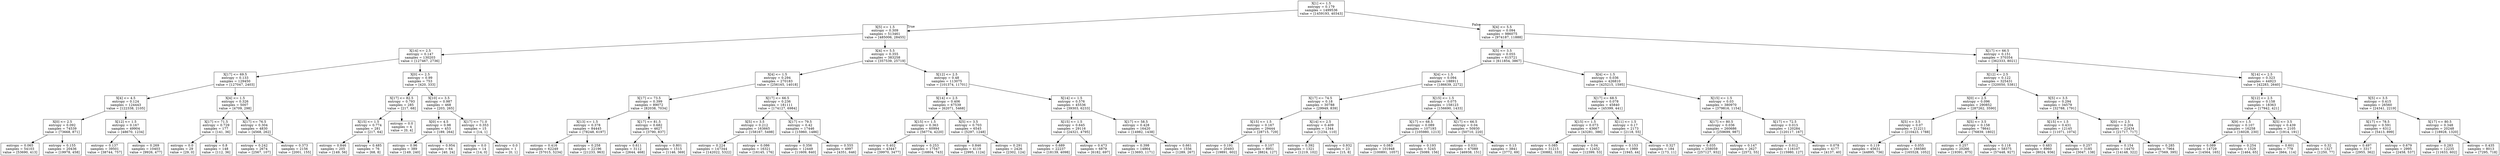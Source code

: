 digraph Tree {
node [shape=box] ;
0 [label="X[1] <= 1.5\nentropy = 0.179\nsamples = 1499536\nvalue = [1459193, 40343]"] ;
1 [label="X[5] <= 1.5\nentropy = 0.309\nsamples = 513461\nvalue = [485006, 28455]"] ;
0 -> 1 [labeldistance=2.5, labelangle=45, headlabel="True"] ;
2 [label="X[14] <= 2.5\nentropy = 0.147\nsamples = 130203\nvalue = [127467, 2736]"] ;
1 -> 2 ;
3 [label="X[17] <= 69.5\nentropy = 0.133\nsamples = 129450\nvalue = [127047, 2403]"] ;
2 -> 3 ;
4 [label="X[4] <= 4.5\nentropy = 0.124\nsamples = 124443\nvalue = [122338, 2105]"] ;
3 -> 4 ;
5 [label="X[0] <= 2.5\nentropy = 0.092\nsamples = 74539\nvalue = [73668, 871]"] ;
4 -> 5 ;
6 [label="entropy = 0.065\nsamples = 54103\nvalue = [53690, 413]"] ;
5 -> 6 ;
7 [label="entropy = 0.155\nsamples = 20436\nvalue = [19978, 458]"] ;
5 -> 7 ;
8 [label="X[12] <= 1.5\nentropy = 0.167\nsamples = 49904\nvalue = [48670, 1234]"] ;
4 -> 8 ;
9 [label="entropy = 0.137\nsamples = 39501\nvalue = [38744, 757]"] ;
8 -> 9 ;
10 [label="entropy = 0.269\nsamples = 10403\nvalue = [9926, 477]"] ;
8 -> 10 ;
11 [label="X[4] <= 1.5\nentropy = 0.326\nsamples = 5007\nvalue = [4709, 298]"] ;
3 -> 11 ;
12 [label="X[17] <= 71.5\nentropy = 0.729\nsamples = 177\nvalue = [141, 36]"] ;
11 -> 12 ;
13 [label="entropy = 0.0\nsamples = 29\nvalue = [29, 0]"] ;
12 -> 13 ;
14 [label="entropy = 0.8\nsamples = 148\nvalue = [112, 36]"] ;
12 -> 14 ;
15 [label="X[17] <= 76.5\nentropy = 0.304\nsamples = 4830\nvalue = [4568, 262]"] ;
11 -> 15 ;
16 [label="entropy = 0.242\nsamples = 2674\nvalue = [2567, 107]"] ;
15 -> 16 ;
17 [label="entropy = 0.373\nsamples = 2156\nvalue = [2001, 155]"] ;
15 -> 17 ;
18 [label="X[0] <= 2.5\nentropy = 0.99\nsamples = 753\nvalue = [420, 333]"] ;
2 -> 18 ;
19 [label="X[17] <= 82.5\nentropy = 0.793\nsamples = 285\nvalue = [217, 68]"] ;
18 -> 19 ;
20 [label="X[15] <= 1.5\nentropy = 0.774\nsamples = 281\nvalue = [217, 64]"] ;
19 -> 20 ;
21 [label="entropy = 0.846\nsamples = 205\nvalue = [149, 56]"] ;
20 -> 21 ;
22 [label="entropy = 0.485\nsamples = 76\nvalue = [68, 8]"] ;
20 -> 22 ;
23 [label="entropy = 0.0\nsamples = 4\nvalue = [0, 4]"] ;
19 -> 23 ;
24 [label="X[10] <= 3.5\nentropy = 0.987\nsamples = 468\nvalue = [203, 265]"] ;
18 -> 24 ;
25 [label="X[0] <= 4.5\nentropy = 0.98\nsamples = 453\nvalue = [189, 264]"] ;
24 -> 25 ;
26 [label="entropy = 0.96\nsamples = 389\nvalue = [149, 240]"] ;
25 -> 26 ;
27 [label="entropy = 0.954\nsamples = 64\nvalue = [40, 24]"] ;
25 -> 27 ;
28 [label="X[17] <= 71.0\nentropy = 0.353\nsamples = 15\nvalue = [14, 1]"] ;
24 -> 28 ;
29 [label="entropy = 0.0\nsamples = 14\nvalue = [14, 0]"] ;
28 -> 29 ;
30 [label="entropy = 0.0\nsamples = 1\nvalue = [0, 1]"] ;
28 -> 30 ;
31 [label="X[4] <= 5.5\nentropy = 0.355\nsamples = 383258\nvalue = [357539, 25719]"] ;
1 -> 31 ;
32 [label="X[4] <= 1.5\nentropy = 0.294\nsamples = 270183\nvalue = [256165, 14018]"] ;
31 -> 32 ;
33 [label="X[17] <= 73.5\nentropy = 0.399\nsamples = 89072\nvalue = [82038, 7034]"] ;
32 -> 33 ;
34 [label="X[13] <= 1.5\nentropy = 0.378\nsamples = 84445\nvalue = [78248, 6197]"] ;
33 -> 34 ;
35 [label="entropy = 0.416\nsamples = 62249\nvalue = [57015, 5234]"] ;
34 -> 35 ;
36 [label="entropy = 0.258\nsamples = 22196\nvalue = [21233, 963]"] ;
34 -> 36 ;
37 [label="X[17] <= 81.5\nentropy = 0.682\nsamples = 4627\nvalue = [3790, 837]"] ;
33 -> 37 ;
38 [label="entropy = 0.611\nsamples = 3112\nvalue = [2644, 468]"] ;
37 -> 38 ;
39 [label="entropy = 0.801\nsamples = 1515\nvalue = [1146, 369]"] ;
37 -> 39 ;
40 [label="X[17] <= 66.5\nentropy = 0.236\nsamples = 181111\nvalue = [174127, 6984]"] ;
32 -> 40 ;
41 [label="X[5] <= 3.5\nentropy = 0.212\nsamples = 163665\nvalue = [158167, 5498]"] ;
40 -> 41 ;
42 [label="entropy = 0.224\nsamples = 147344\nvalue = [142022, 5322]"] ;
41 -> 42 ;
43 [label="entropy = 0.086\nsamples = 16321\nvalue = [16145, 176]"] ;
41 -> 43 ;
44 [label="X[17] <= 79.5\nentropy = 0.42\nsamples = 17446\nvalue = [15960, 1486]"] ;
40 -> 44 ;
45 [label="entropy = 0.356\nsamples = 12449\nvalue = [11609, 840]"] ;
44 -> 45 ;
46 [label="entropy = 0.555\nsamples = 4997\nvalue = [4351, 646]"] ;
44 -> 46 ;
47 [label="X[12] <= 2.5\nentropy = 0.48\nsamples = 113075\nvalue = [101374, 11701]"] ;
31 -> 47 ;
48 [label="X[14] <= 2.5\nentropy = 0.406\nsamples = 67539\nvalue = [62071, 5468]"] ;
47 -> 48 ;
49 [label="X[15] <= 1.5\nentropy = 0.363\nsamples = 60994\nvalue = [56774, 4220]"] ;
48 -> 49 ;
50 [label="entropy = 0.402\nsamples = 43447\nvalue = [39970, 3477]"] ;
49 -> 50 ;
51 [label="entropy = 0.253\nsamples = 17547\nvalue = [16804, 743]"] ;
49 -> 51 ;
52 [label="X[5] <= 3.5\nentropy = 0.703\nsamples = 6545\nvalue = [5297, 1248]"] ;
48 -> 52 ;
53 [label="entropy = 0.846\nsamples = 4119\nvalue = [2995, 1124]"] ;
52 -> 53 ;
54 [label="entropy = 0.291\nsamples = 2426\nvalue = [2302, 124]"] ;
52 -> 54 ;
55 [label="X[14] <= 1.5\nentropy = 0.576\nsamples = 45536\nvalue = [39303, 6233]"] ;
47 -> 55 ;
56 [label="X[15] <= 1.5\nentropy = 0.645\nsamples = 29116\nvalue = [24321, 4795]"] ;
55 -> 56 ;
57 [label="entropy = 0.689\nsamples = 22237\nvalue = [18139, 4098]"] ;
56 -> 57 ;
58 [label="entropy = 0.473\nsamples = 6879\nvalue = [6182, 697]"] ;
56 -> 58 ;
59 [label="X[17] <= 58.5\nentropy = 0.428\nsamples = 16420\nvalue = [14982, 1438]"] ;
55 -> 59 ;
60 [label="entropy = 0.398\nsamples = 14864\nvalue = [13693, 1171]"] ;
59 -> 60 ;
61 [label="entropy = 0.661\nsamples = 1556\nvalue = [1289, 267]"] ;
59 -> 61 ;
62 [label="X[4] <= 5.5\nentropy = 0.094\nsamples = 986075\nvalue = [974187, 11888]"] ;
0 -> 62 [labeldistance=2.5, labelangle=-45, headlabel="False"] ;
63 [label="X[5] <= 3.5\nentropy = 0.055\nsamples = 615721\nvalue = [611854, 3867]"] ;
62 -> 63 ;
64 [label="X[4] <= 1.5\nentropy = 0.094\nsamples = 188911\nvalue = [186639, 2272]"] ;
63 -> 64 ;
65 [label="X[17] <= 74.5\nentropy = 0.18\nsamples = 30788\nvalue = [29949, 839]"] ;
64 -> 65 ;
66 [label="X[15] <= 1.5\nentropy = 0.167\nsamples = 29444\nvalue = [28715, 729]"] ;
65 -> 66 ;
67 [label="entropy = 0.191\nsamples = 20493\nvalue = [19891, 602]"] ;
66 -> 67 ;
68 [label="entropy = 0.107\nsamples = 8951\nvalue = [8824, 127]"] ;
66 -> 68 ;
69 [label="X[14] <= 2.5\nentropy = 0.409\nsamples = 1344\nvalue = [1234, 110]"] ;
65 -> 69 ;
70 [label="entropy = 0.392\nsamples = 1321\nvalue = [1219, 102]"] ;
69 -> 70 ;
71 [label="entropy = 0.932\nsamples = 23\nvalue = [15, 8]"] ;
69 -> 71 ;
72 [label="X[15] <= 1.5\nentropy = 0.075\nsamples = 158123\nvalue = [156690, 1433]"] ;
64 -> 72 ;
73 [label="X[17] <= 68.5\nentropy = 0.089\nsamples = 107193\nvalue = [105980, 1213]"] ;
72 -> 73 ;
74 [label="entropy = 0.083\nsamples = 101948\nvalue = [100891, 1057]"] ;
73 -> 74 ;
75 [label="entropy = 0.193\nsamples = 5245\nvalue = [5089, 156]"] ;
73 -> 75 ;
76 [label="X[17] <= 66.5\nentropy = 0.04\nsamples = 50930\nvalue = [50710, 220]"] ;
72 -> 76 ;
77 [label="entropy = 0.031\nsamples = 47089\nvalue = [46938, 151]"] ;
76 -> 77 ;
78 [label="entropy = 0.13\nsamples = 3841\nvalue = [3772, 69]"] ;
76 -> 78 ;
79 [label="X[4] <= 1.5\nentropy = 0.036\nsamples = 426810\nvalue = [425215, 1595]"] ;
63 -> 79 ;
80 [label="X[17] <= 68.5\nentropy = 0.078\nsamples = 45840\nvalue = [45399, 441]"] ;
79 -> 80 ;
81 [label="X[15] <= 1.5\nentropy = 0.073\nsamples = 43667\nvalue = [43281, 386]"] ;
80 -> 81 ;
82 [label="entropy = 0.085\nsamples = 31215\nvalue = [30882, 333]"] ;
81 -> 82 ;
83 [label="entropy = 0.04\nsamples = 12452\nvalue = [12399, 53]"] ;
81 -> 83 ;
84 [label="X[11] <= 1.5\nentropy = 0.17\nsamples = 2173\nvalue = [2118, 55]"] ;
80 -> 84 ;
85 [label="entropy = 0.153\nsamples = 1989\nvalue = [1945, 44]"] ;
84 -> 85 ;
86 [label="entropy = 0.327\nsamples = 184\nvalue = [173, 11]"] ;
84 -> 86 ;
87 [label="X[15] <= 1.5\nentropy = 0.03\nsamples = 380970\nvalue = [379816, 1154]"] ;
79 -> 87 ;
88 [label="X[17] <= 80.5\nentropy = 0.036\nsamples = 260686\nvalue = [259699, 987]"] ;
87 -> 88 ;
89 [label="entropy = 0.035\nsamples = 258059\nvalue = [257127, 932]"] ;
88 -> 89 ;
90 [label="entropy = 0.147\nsamples = 2627\nvalue = [2572, 55]"] ;
88 -> 90 ;
91 [label="X[17] <= 72.5\nentropy = 0.015\nsamples = 120284\nvalue = [120117, 167]"] ;
87 -> 91 ;
92 [label="entropy = 0.012\nsamples = 116107\nvalue = [115980, 127]"] ;
91 -> 92 ;
93 [label="entropy = 0.078\nsamples = 4177\nvalue = [4137, 40]"] ;
91 -> 93 ;
94 [label="X[17] <= 66.5\nentropy = 0.151\nsamples = 370354\nvalue = [362333, 8021]"] ;
62 -> 94 ;
95 [label="X[12] <= 2.5\nentropy = 0.122\nsamples = 325431\nvalue = [320050, 5381]"] ;
94 -> 95 ;
96 [label="X[0] <= 2.5\nentropy = 0.096\nsamples = 290852\nvalue = [287262, 3590]"] ;
95 -> 96 ;
97 [label="X[5] <= 3.5\nentropy = 0.07\nsamples = 212211\nvalue = [210423, 1788]"] ;
96 -> 97 ;
98 [label="entropy = 0.119\nsamples = 45631\nvalue = [44895, 736]"] ;
97 -> 98 ;
99 [label="entropy = 0.055\nsamples = 166580\nvalue = [165528, 1052]"] ;
97 -> 99 ;
100 [label="X[5] <= 3.5\nentropy = 0.158\nsamples = 78641\nvalue = [76839, 1802]"] ;
96 -> 100 ;
101 [label="entropy = 0.257\nsamples = 20266\nvalue = [19391, 875]"] ;
100 -> 101 ;
102 [label="entropy = 0.118\nsamples = 58375\nvalue = [57448, 927]"] ;
100 -> 102 ;
103 [label="X[5] <= 3.5\nentropy = 0.294\nsamples = 34579\nvalue = [32788, 1791]"] ;
95 -> 103 ;
104 [label="X[15] <= 1.5\nentropy = 0.431\nsamples = 12145\nvalue = [11071, 1074]"] ;
103 -> 104 ;
105 [label="entropy = 0.483\nsamples = 8960\nvalue = [8024, 936]"] ;
104 -> 105 ;
106 [label="entropy = 0.257\nsamples = 3185\nvalue = [3047, 138]"] ;
104 -> 106 ;
107 [label="X[0] <= 2.5\nentropy = 0.204\nsamples = 22434\nvalue = [21717, 717]"] ;
103 -> 107 ;
108 [label="entropy = 0.154\nsamples = 14470\nvalue = [14148, 322]"] ;
107 -> 108 ;
109 [label="entropy = 0.285\nsamples = 7964\nvalue = [7569, 395]"] ;
107 -> 109 ;
110 [label="X[14] <= 2.5\nentropy = 0.323\nsamples = 44923\nvalue = [42283, 2640]"] ;
94 -> 110 ;
111 [label="X[12] <= 2.5\nentropy = 0.158\nsamples = 18363\nvalue = [17942, 421]"] ;
110 -> 111 ;
112 [label="X[9] <= 1.5\nentropy = 0.107\nsamples = 16258\nvalue = [16028, 230]"] ;
111 -> 112 ;
113 [label="entropy = 0.089\nsamples = 14729\nvalue = [14564, 165]"] ;
112 -> 113 ;
114 [label="entropy = 0.254\nsamples = 1529\nvalue = [1464, 65]"] ;
112 -> 114 ;
115 [label="X[5] <= 3.5\nentropy = 0.439\nsamples = 2105\nvalue = [1914, 191]"] ;
111 -> 115 ;
116 [label="entropy = 0.601\nsamples = 778\nvalue = [664, 114]"] ;
115 -> 116 ;
117 [label="entropy = 0.32\nsamples = 1327\nvalue = [1250, 77]"] ;
115 -> 117 ;
118 [label="X[5] <= 3.5\nentropy = 0.415\nsamples = 26560\nvalue = [24341, 2219]"] ;
110 -> 118 ;
119 [label="X[17] <= 78.5\nentropy = 0.591\nsamples = 6312\nvalue = [5413, 899]"] ;
118 -> 119 ;
120 [label="entropy = 0.497\nsamples = 3317\nvalue = [2955, 362]"] ;
119 -> 120 ;
121 [label="entropy = 0.679\nsamples = 2995\nvalue = [2458, 537]"] ;
119 -> 121 ;
122 [label="X[17] <= 80.5\nentropy = 0.348\nsamples = 20248\nvalue = [18928, 1320]"] ;
118 -> 122 ;
123 [label="entropy = 0.283\nsamples = 12235\nvalue = [11633, 602]"] ;
122 -> 123 ;
124 [label="entropy = 0.435\nsamples = 8013\nvalue = [7295, 718]"] ;
122 -> 124 ;
}